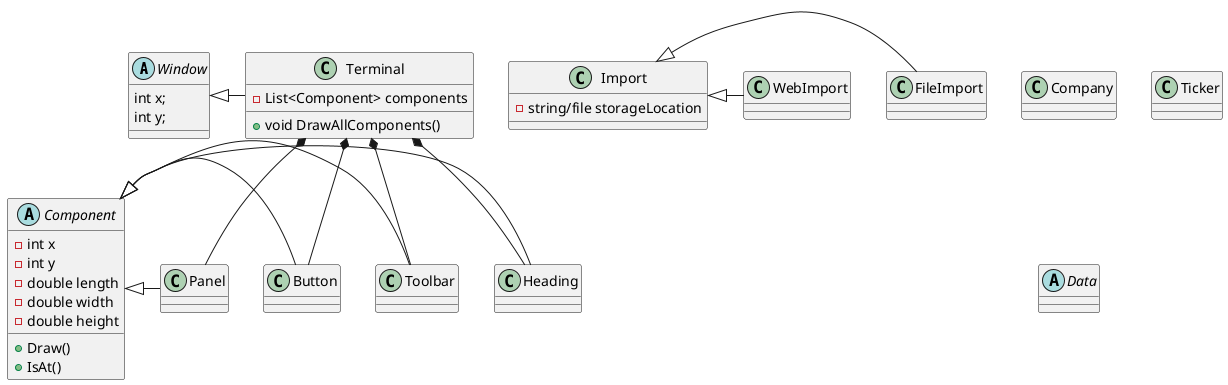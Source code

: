 @startuml
'https://plantuml.com/class-diagram

'Inheritance
Window <|- Terminal
Import <|- FileImport
Import <|- WebImport


Component <|- Heading
Component <|- Toolbar
Component <|- Button
Component <|- Panel

'Composition
Terminal *-- Heading
Terminal *-- Toolbar
Terminal *-- Button
Terminal *-- Panel

'Aggregation

'Used as a base class for terminal, allows for drawing and sizing
'Implement non abstract then make it abstract
abstract class Window {
int x;
int y;
}

'Implement the Terminal as one class first, then break it out into separate modules
class Terminal {
- List<Component> components

+ void DrawAllComponents()
}

abstract class Component {
- int x
- int y
- double length
- double width
- double height

+ Draw()
'Probably want some sort of polymorphic IsAt to handle all styles of rect
+ IsAt()
}

class Heading {}

class Toolbar {
}

class Button {
}

class Panel {
}

class Import {
- string/file storageLocation
}

class FileImport {
}

class WebImport {
}

class Company {
}

class Ticker {
}

abstract class Data {
}

@enduml